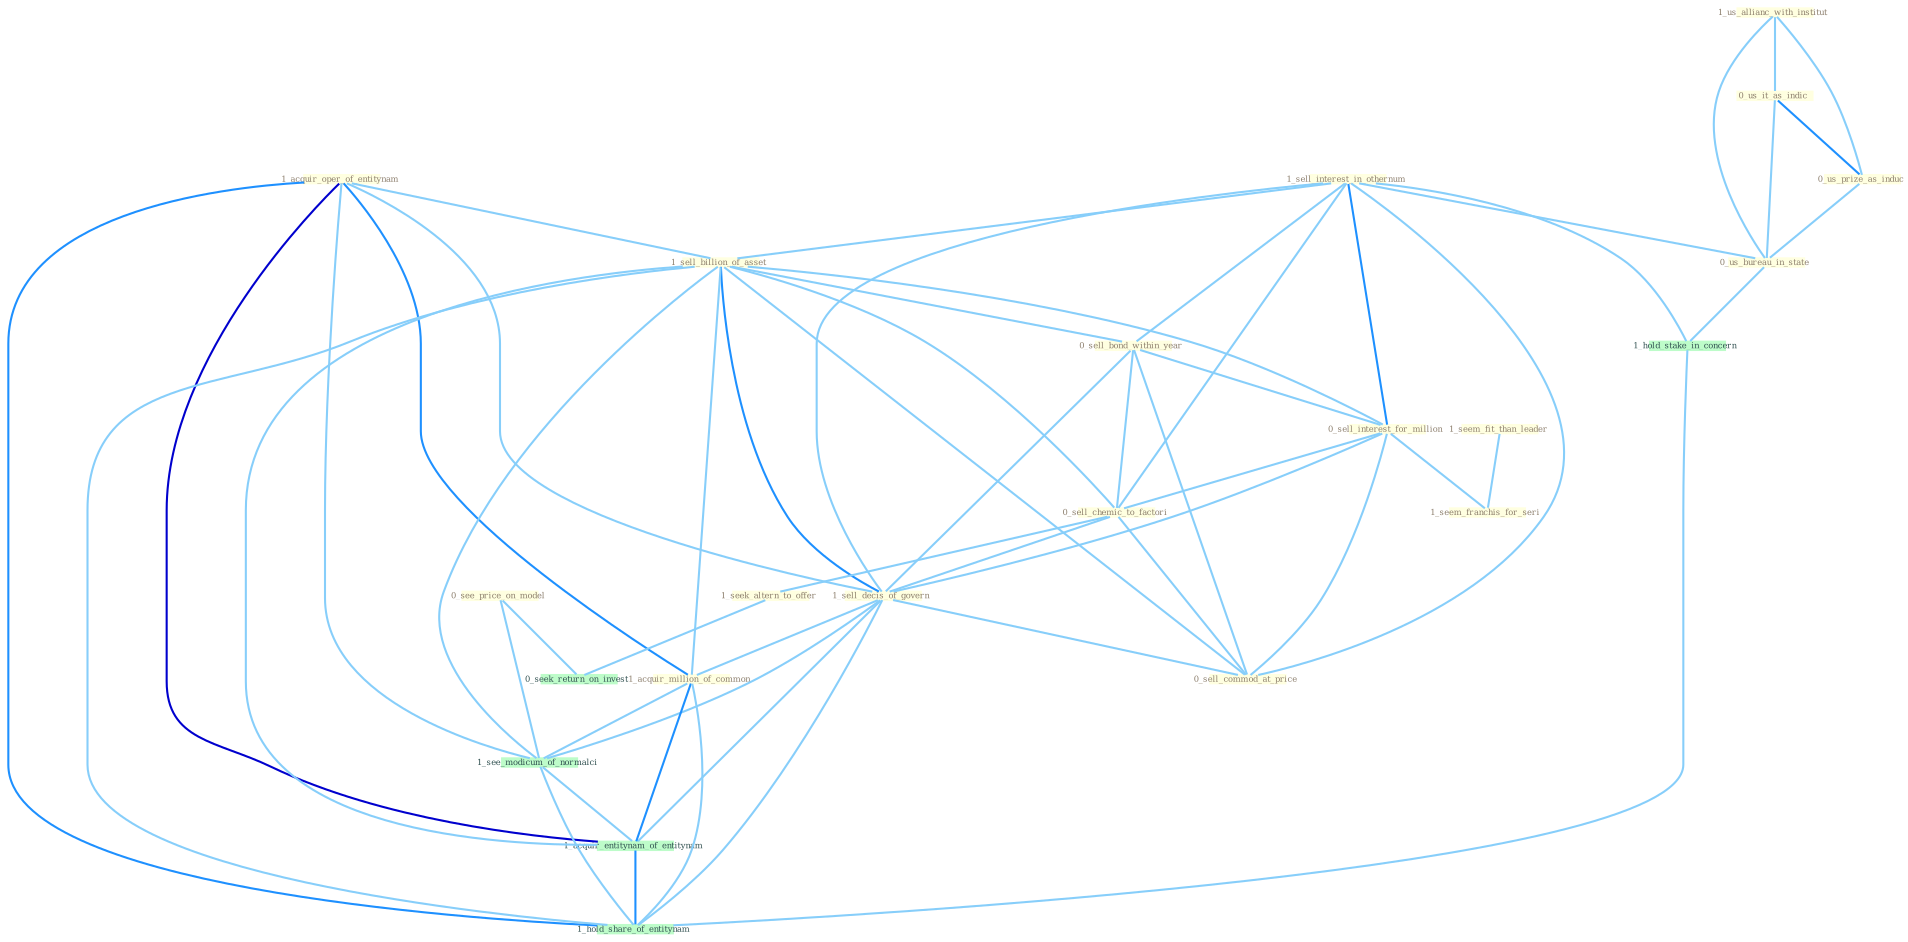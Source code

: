 Graph G{ 
    node
    [shape=polygon,style=filled,width=.5,height=.06,color="#BDFCC9",fixedsize=true,fontsize=4,
    fontcolor="#2f4f4f"];
    {node
    [color="#ffffe0", fontcolor="#8b7d6b"] "1_us_allianc_with_institut " "1_acquir_oper_of_entitynam " "1_sell_interest_in_othernum " "1_seem_fit_than_leader " "1_sell_billion_of_asset " "0_sell_bond_within_year " "0_sell_interest_for_million " "0_sell_chemic_to_factori " "0_us_it_as_indic " "0_us_prize_as_induc " "1_seem_franchis_for_seri " "1_sell_decis_of_govern " "0_us_bureau_in_state " "0_see_price_on_model " "1_acquir_million_of_common " "0_sell_commod_at_price " "1_seek_altern_to_offer "}
{node [color="#fff0f5", fontcolor="#b22222"]}
edge [color="#B0E2FF"];

	"1_us_allianc_with_institut " -- "0_us_it_as_indic " [w="1", color="#87cefa" ];
	"1_us_allianc_with_institut " -- "0_us_prize_as_induc " [w="1", color="#87cefa" ];
	"1_us_allianc_with_institut " -- "0_us_bureau_in_state " [w="1", color="#87cefa" ];
	"1_acquir_oper_of_entitynam " -- "1_sell_billion_of_asset " [w="1", color="#87cefa" ];
	"1_acquir_oper_of_entitynam " -- "1_sell_decis_of_govern " [w="1", color="#87cefa" ];
	"1_acquir_oper_of_entitynam " -- "1_acquir_million_of_common " [w="2", color="#1e90ff" , len=0.8];
	"1_acquir_oper_of_entitynam " -- "1_see_modicum_of_normalci " [w="1", color="#87cefa" ];
	"1_acquir_oper_of_entitynam " -- "1_acquir_entitynam_of_entitynam " [w="3", color="#0000cd" , len=0.6];
	"1_acquir_oper_of_entitynam " -- "1_hold_share_of_entitynam " [w="2", color="#1e90ff" , len=0.8];
	"1_sell_interest_in_othernum " -- "1_sell_billion_of_asset " [w="1", color="#87cefa" ];
	"1_sell_interest_in_othernum " -- "0_sell_bond_within_year " [w="1", color="#87cefa" ];
	"1_sell_interest_in_othernum " -- "0_sell_interest_for_million " [w="2", color="#1e90ff" , len=0.8];
	"1_sell_interest_in_othernum " -- "0_sell_chemic_to_factori " [w="1", color="#87cefa" ];
	"1_sell_interest_in_othernum " -- "1_sell_decis_of_govern " [w="1", color="#87cefa" ];
	"1_sell_interest_in_othernum " -- "0_us_bureau_in_state " [w="1", color="#87cefa" ];
	"1_sell_interest_in_othernum " -- "0_sell_commod_at_price " [w="1", color="#87cefa" ];
	"1_sell_interest_in_othernum " -- "1_hold_stake_in_concern " [w="1", color="#87cefa" ];
	"1_seem_fit_than_leader " -- "1_seem_franchis_for_seri " [w="1", color="#87cefa" ];
	"1_sell_billion_of_asset " -- "0_sell_bond_within_year " [w="1", color="#87cefa" ];
	"1_sell_billion_of_asset " -- "0_sell_interest_for_million " [w="1", color="#87cefa" ];
	"1_sell_billion_of_asset " -- "0_sell_chemic_to_factori " [w="1", color="#87cefa" ];
	"1_sell_billion_of_asset " -- "1_sell_decis_of_govern " [w="2", color="#1e90ff" , len=0.8];
	"1_sell_billion_of_asset " -- "1_acquir_million_of_common " [w="1", color="#87cefa" ];
	"1_sell_billion_of_asset " -- "0_sell_commod_at_price " [w="1", color="#87cefa" ];
	"1_sell_billion_of_asset " -- "1_see_modicum_of_normalci " [w="1", color="#87cefa" ];
	"1_sell_billion_of_asset " -- "1_acquir_entitynam_of_entitynam " [w="1", color="#87cefa" ];
	"1_sell_billion_of_asset " -- "1_hold_share_of_entitynam " [w="1", color="#87cefa" ];
	"0_sell_bond_within_year " -- "0_sell_interest_for_million " [w="1", color="#87cefa" ];
	"0_sell_bond_within_year " -- "0_sell_chemic_to_factori " [w="1", color="#87cefa" ];
	"0_sell_bond_within_year " -- "1_sell_decis_of_govern " [w="1", color="#87cefa" ];
	"0_sell_bond_within_year " -- "0_sell_commod_at_price " [w="1", color="#87cefa" ];
	"0_sell_interest_for_million " -- "0_sell_chemic_to_factori " [w="1", color="#87cefa" ];
	"0_sell_interest_for_million " -- "1_seem_franchis_for_seri " [w="1", color="#87cefa" ];
	"0_sell_interest_for_million " -- "1_sell_decis_of_govern " [w="1", color="#87cefa" ];
	"0_sell_interest_for_million " -- "0_sell_commod_at_price " [w="1", color="#87cefa" ];
	"0_sell_chemic_to_factori " -- "1_sell_decis_of_govern " [w="1", color="#87cefa" ];
	"0_sell_chemic_to_factori " -- "0_sell_commod_at_price " [w="1", color="#87cefa" ];
	"0_sell_chemic_to_factori " -- "1_seek_altern_to_offer " [w="1", color="#87cefa" ];
	"0_us_it_as_indic " -- "0_us_prize_as_induc " [w="2", color="#1e90ff" , len=0.8];
	"0_us_it_as_indic " -- "0_us_bureau_in_state " [w="1", color="#87cefa" ];
	"0_us_prize_as_induc " -- "0_us_bureau_in_state " [w="1", color="#87cefa" ];
	"1_sell_decis_of_govern " -- "1_acquir_million_of_common " [w="1", color="#87cefa" ];
	"1_sell_decis_of_govern " -- "0_sell_commod_at_price " [w="1", color="#87cefa" ];
	"1_sell_decis_of_govern " -- "1_see_modicum_of_normalci " [w="1", color="#87cefa" ];
	"1_sell_decis_of_govern " -- "1_acquir_entitynam_of_entitynam " [w="1", color="#87cefa" ];
	"1_sell_decis_of_govern " -- "1_hold_share_of_entitynam " [w="1", color="#87cefa" ];
	"0_us_bureau_in_state " -- "1_hold_stake_in_concern " [w="1", color="#87cefa" ];
	"0_see_price_on_model " -- "0_seek_return_on_invest " [w="1", color="#87cefa" ];
	"0_see_price_on_model " -- "1_see_modicum_of_normalci " [w="1", color="#87cefa" ];
	"1_acquir_million_of_common " -- "1_see_modicum_of_normalci " [w="1", color="#87cefa" ];
	"1_acquir_million_of_common " -- "1_acquir_entitynam_of_entitynam " [w="2", color="#1e90ff" , len=0.8];
	"1_acquir_million_of_common " -- "1_hold_share_of_entitynam " [w="1", color="#87cefa" ];
	"1_seek_altern_to_offer " -- "0_seek_return_on_invest " [w="1", color="#87cefa" ];
	"1_hold_stake_in_concern " -- "1_hold_share_of_entitynam " [w="1", color="#87cefa" ];
	"1_see_modicum_of_normalci " -- "1_acquir_entitynam_of_entitynam " [w="1", color="#87cefa" ];
	"1_see_modicum_of_normalci " -- "1_hold_share_of_entitynam " [w="1", color="#87cefa" ];
	"1_acquir_entitynam_of_entitynam " -- "1_hold_share_of_entitynam " [w="2", color="#1e90ff" , len=0.8];
}